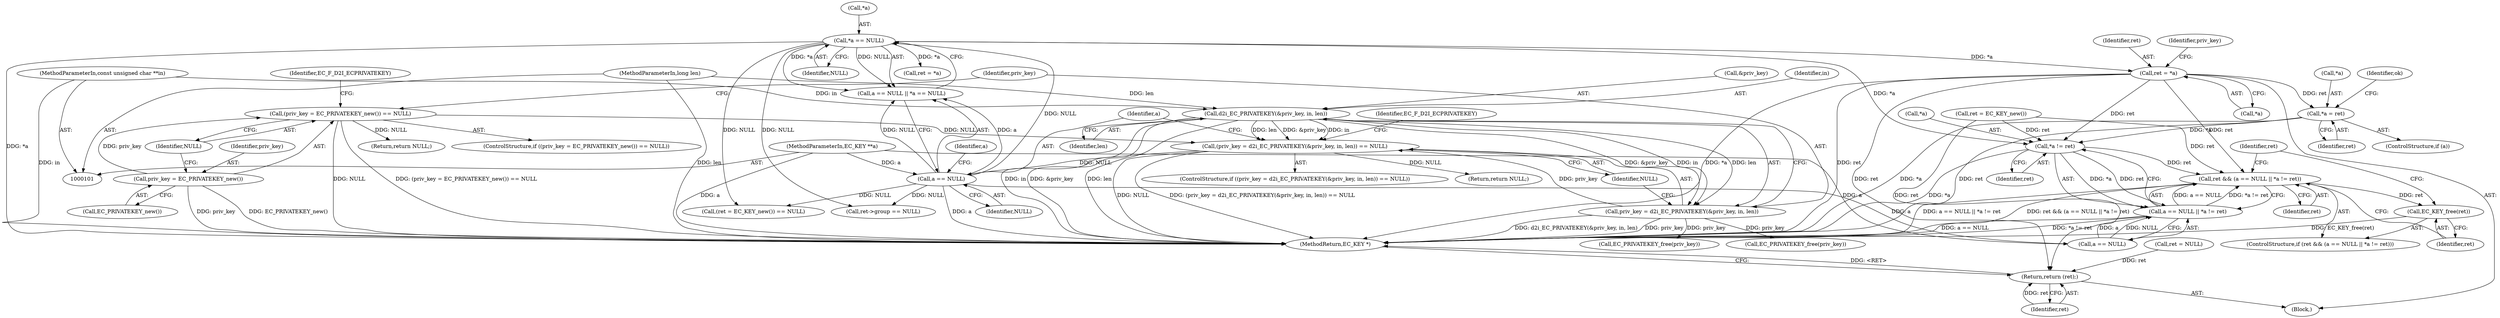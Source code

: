 digraph "0_openssl_1b4a8df38fc9ab3c089ca5765075ee53ec5bd66a@pointer" {
"1000174" [label="(Call,ret = *a)"];
"1000153" [label="(Call,*a == NULL)"];
"1000150" [label="(Call,a == NULL)"];
"1000102" [label="(MethodParameterIn,EC_KEY **a)"];
"1000131" [label="(Call,(priv_key = d2i_EC_PRIVATEKEY(&priv_key, in, len)) == NULL)"];
"1000132" [label="(Call,priv_key = d2i_EC_PRIVATEKEY(&priv_key, in, len))"];
"1000134" [label="(Call,d2i_EC_PRIVATEKEY(&priv_key, in, len))"];
"1000103" [label="(MethodParameterIn,const unsigned char **in)"];
"1000104" [label="(MethodParameterIn,long len)"];
"1000119" [label="(Call,(priv_key = EC_PRIVATEKEY_new()) == NULL)"];
"1000120" [label="(Call,priv_key = EC_PRIVATEKEY_new())"];
"1000327" [label="(Call,*a = ret)"];
"1000346" [label="(Call,*a != ret)"];
"1000340" [label="(Call,ret && (a == NULL || *a != ret))"];
"1000350" [label="(Call,EC_KEY_free(ret))"];
"1000342" [label="(Call,a == NULL || *a != ret)"];
"1000359" [label="(Return,return (ret);)"];
"1000361" [label="(MethodReturn,EC_KEY *)"];
"1000133" [label="(Identifier,priv_key)"];
"1000330" [label="(Identifier,ret)"];
"1000156" [label="(Identifier,NULL)"];
"1000359" [label="(Return,return (ret);)"];
"1000137" [label="(Identifier,in)"];
"1000128" [label="(Return,return NULL;)"];
"1000339" [label="(ControlStructure,if (ret && (a == NULL || *a != ret)))"];
"1000150" [label="(Call,a == NULL)"];
"1000200" [label="(Call,ret->group == NULL)"];
"1000134" [label="(Call,d2i_EC_PRIVATEKEY(&priv_key, in, len))"];
"1000118" [label="(ControlStructure,if ((priv_key = EC_PRIVATEKEY_new()) == NULL))"];
"1000123" [label="(Identifier,NULL)"];
"1000343" [label="(Call,a == NULL)"];
"1000342" [label="(Call,a == NULL || *a != ret)"];
"1000152" [label="(Identifier,NULL)"];
"1000155" [label="(Identifier,a)"];
"1000119" [label="(Call,(priv_key = EC_PRIVATEKEY_new()) == NULL)"];
"1000174" [label="(Call,ret = *a)"];
"1000159" [label="(Call,(ret = EC_KEY_new()) == NULL)"];
"1000142" [label="(Identifier,EC_F_D2I_ECPRIVATEKEY)"];
"1000357" [label="(Call,EC_PRIVATEKEY_free(priv_key))"];
"1000105" [label="(Block,)"];
"1000120" [label="(Call,priv_key = EC_PRIVATEKEY_new())"];
"1000327" [label="(Call,*a = ret)"];
"1000138" [label="(Identifier,len)"];
"1000126" [label="(Identifier,EC_F_D2I_ECPRIVATEKEY)"];
"1000130" [label="(ControlStructure,if ((priv_key = d2i_EC_PRIVATEKEY(&priv_key, in, len)) == NULL))"];
"1000144" [label="(Call,EC_PRIVATEKEY_free(priv_key))"];
"1000341" [label="(Identifier,ret)"];
"1000328" [label="(Call,*a)"];
"1000176" [label="(Call,*a)"];
"1000170" [label="(Call,ret = *a)"];
"1000135" [label="(Call,&priv_key)"];
"1000146" [label="(Return,return NULL;)"];
"1000103" [label="(MethodParameterIn,const unsigned char **in)"];
"1000121" [label="(Identifier,priv_key)"];
"1000351" [label="(Identifier,ret)"];
"1000332" [label="(Identifier,ok)"];
"1000139" [label="(Identifier,NULL)"];
"1000352" [label="(Call,ret = NULL)"];
"1000346" [label="(Call,*a != ret)"];
"1000175" [label="(Identifier,ret)"];
"1000180" [label="(Identifier,priv_key)"];
"1000149" [label="(Call,a == NULL || *a == NULL)"];
"1000153" [label="(Call,*a == NULL)"];
"1000102" [label="(MethodParameterIn,EC_KEY **a)"];
"1000349" [label="(Identifier,ret)"];
"1000350" [label="(Call,EC_KEY_free(ret))"];
"1000132" [label="(Call,priv_key = d2i_EC_PRIVATEKEY(&priv_key, in, len))"];
"1000340" [label="(Call,ret && (a == NULL || *a != ret))"];
"1000154" [label="(Call,*a)"];
"1000325" [label="(ControlStructure,if (a))"];
"1000122" [label="(Call,EC_PRIVATEKEY_new())"];
"1000360" [label="(Identifier,ret)"];
"1000160" [label="(Call,ret = EC_KEY_new())"];
"1000353" [label="(Identifier,ret)"];
"1000131" [label="(Call,(priv_key = d2i_EC_PRIVATEKEY(&priv_key, in, len)) == NULL)"];
"1000104" [label="(MethodParameterIn,long len)"];
"1000151" [label="(Identifier,a)"];
"1000347" [label="(Call,*a)"];
"1000174" -> "1000105"  [label="AST: "];
"1000174" -> "1000176"  [label="CFG: "];
"1000175" -> "1000174"  [label="AST: "];
"1000176" -> "1000174"  [label="AST: "];
"1000180" -> "1000174"  [label="CFG: "];
"1000174" -> "1000361"  [label="DDG: *a"];
"1000174" -> "1000361"  [label="DDG: ret"];
"1000153" -> "1000174"  [label="DDG: *a"];
"1000174" -> "1000327"  [label="DDG: ret"];
"1000174" -> "1000340"  [label="DDG: ret"];
"1000174" -> "1000346"  [label="DDG: ret"];
"1000174" -> "1000359"  [label="DDG: ret"];
"1000153" -> "1000149"  [label="AST: "];
"1000153" -> "1000156"  [label="CFG: "];
"1000154" -> "1000153"  [label="AST: "];
"1000156" -> "1000153"  [label="AST: "];
"1000149" -> "1000153"  [label="CFG: "];
"1000153" -> "1000361"  [label="DDG: *a"];
"1000153" -> "1000149"  [label="DDG: *a"];
"1000153" -> "1000149"  [label="DDG: NULL"];
"1000150" -> "1000153"  [label="DDG: NULL"];
"1000153" -> "1000159"  [label="DDG: NULL"];
"1000153" -> "1000170"  [label="DDG: *a"];
"1000153" -> "1000200"  [label="DDG: NULL"];
"1000153" -> "1000346"  [label="DDG: *a"];
"1000150" -> "1000149"  [label="AST: "];
"1000150" -> "1000152"  [label="CFG: "];
"1000151" -> "1000150"  [label="AST: "];
"1000152" -> "1000150"  [label="AST: "];
"1000155" -> "1000150"  [label="CFG: "];
"1000149" -> "1000150"  [label="CFG: "];
"1000150" -> "1000361"  [label="DDG: a"];
"1000150" -> "1000149"  [label="DDG: a"];
"1000150" -> "1000149"  [label="DDG: NULL"];
"1000102" -> "1000150"  [label="DDG: a"];
"1000131" -> "1000150"  [label="DDG: NULL"];
"1000150" -> "1000159"  [label="DDG: NULL"];
"1000150" -> "1000200"  [label="DDG: NULL"];
"1000150" -> "1000343"  [label="DDG: a"];
"1000102" -> "1000101"  [label="AST: "];
"1000102" -> "1000361"  [label="DDG: a"];
"1000102" -> "1000343"  [label="DDG: a"];
"1000131" -> "1000130"  [label="AST: "];
"1000131" -> "1000139"  [label="CFG: "];
"1000132" -> "1000131"  [label="AST: "];
"1000139" -> "1000131"  [label="AST: "];
"1000142" -> "1000131"  [label="CFG: "];
"1000151" -> "1000131"  [label="CFG: "];
"1000131" -> "1000361"  [label="DDG: NULL"];
"1000131" -> "1000361"  [label="DDG: (priv_key = d2i_EC_PRIVATEKEY(&priv_key, in, len)) == NULL"];
"1000132" -> "1000131"  [label="DDG: priv_key"];
"1000134" -> "1000131"  [label="DDG: &priv_key"];
"1000134" -> "1000131"  [label="DDG: in"];
"1000134" -> "1000131"  [label="DDG: len"];
"1000119" -> "1000131"  [label="DDG: NULL"];
"1000131" -> "1000146"  [label="DDG: NULL"];
"1000132" -> "1000134"  [label="CFG: "];
"1000133" -> "1000132"  [label="AST: "];
"1000134" -> "1000132"  [label="AST: "];
"1000139" -> "1000132"  [label="CFG: "];
"1000132" -> "1000361"  [label="DDG: d2i_EC_PRIVATEKEY(&priv_key, in, len)"];
"1000132" -> "1000361"  [label="DDG: priv_key"];
"1000134" -> "1000132"  [label="DDG: &priv_key"];
"1000134" -> "1000132"  [label="DDG: in"];
"1000134" -> "1000132"  [label="DDG: len"];
"1000132" -> "1000144"  [label="DDG: priv_key"];
"1000132" -> "1000357"  [label="DDG: priv_key"];
"1000134" -> "1000138"  [label="CFG: "];
"1000135" -> "1000134"  [label="AST: "];
"1000137" -> "1000134"  [label="AST: "];
"1000138" -> "1000134"  [label="AST: "];
"1000134" -> "1000361"  [label="DDG: &priv_key"];
"1000134" -> "1000361"  [label="DDG: len"];
"1000134" -> "1000361"  [label="DDG: in"];
"1000103" -> "1000134"  [label="DDG: in"];
"1000104" -> "1000134"  [label="DDG: len"];
"1000103" -> "1000101"  [label="AST: "];
"1000103" -> "1000361"  [label="DDG: in"];
"1000104" -> "1000101"  [label="AST: "];
"1000104" -> "1000361"  [label="DDG: len"];
"1000119" -> "1000118"  [label="AST: "];
"1000119" -> "1000123"  [label="CFG: "];
"1000120" -> "1000119"  [label="AST: "];
"1000123" -> "1000119"  [label="AST: "];
"1000126" -> "1000119"  [label="CFG: "];
"1000133" -> "1000119"  [label="CFG: "];
"1000119" -> "1000361"  [label="DDG: NULL"];
"1000119" -> "1000361"  [label="DDG: (priv_key = EC_PRIVATEKEY_new()) == NULL"];
"1000120" -> "1000119"  [label="DDG: priv_key"];
"1000119" -> "1000128"  [label="DDG: NULL"];
"1000120" -> "1000122"  [label="CFG: "];
"1000121" -> "1000120"  [label="AST: "];
"1000122" -> "1000120"  [label="AST: "];
"1000123" -> "1000120"  [label="CFG: "];
"1000120" -> "1000361"  [label="DDG: priv_key"];
"1000120" -> "1000361"  [label="DDG: EC_PRIVATEKEY_new()"];
"1000327" -> "1000325"  [label="AST: "];
"1000327" -> "1000330"  [label="CFG: "];
"1000328" -> "1000327"  [label="AST: "];
"1000330" -> "1000327"  [label="AST: "];
"1000332" -> "1000327"  [label="CFG: "];
"1000327" -> "1000361"  [label="DDG: *a"];
"1000327" -> "1000361"  [label="DDG: ret"];
"1000327" -> "1000346"  [label="DDG: *a"];
"1000346" -> "1000342"  [label="AST: "];
"1000346" -> "1000349"  [label="CFG: "];
"1000347" -> "1000346"  [label="AST: "];
"1000349" -> "1000346"  [label="AST: "];
"1000342" -> "1000346"  [label="CFG: "];
"1000346" -> "1000361"  [label="DDG: *a"];
"1000346" -> "1000340"  [label="DDG: ret"];
"1000346" -> "1000342"  [label="DDG: *a"];
"1000346" -> "1000342"  [label="DDG: ret"];
"1000160" -> "1000346"  [label="DDG: ret"];
"1000340" -> "1000339"  [label="AST: "];
"1000340" -> "1000341"  [label="CFG: "];
"1000340" -> "1000342"  [label="CFG: "];
"1000341" -> "1000340"  [label="AST: "];
"1000342" -> "1000340"  [label="AST: "];
"1000351" -> "1000340"  [label="CFG: "];
"1000353" -> "1000340"  [label="CFG: "];
"1000340" -> "1000361"  [label="DDG: a == NULL || *a != ret"];
"1000340" -> "1000361"  [label="DDG: ret && (a == NULL || *a != ret)"];
"1000160" -> "1000340"  [label="DDG: ret"];
"1000342" -> "1000340"  [label="DDG: a == NULL"];
"1000342" -> "1000340"  [label="DDG: *a != ret"];
"1000340" -> "1000350"  [label="DDG: ret"];
"1000350" -> "1000339"  [label="AST: "];
"1000350" -> "1000351"  [label="CFG: "];
"1000351" -> "1000350"  [label="AST: "];
"1000353" -> "1000350"  [label="CFG: "];
"1000350" -> "1000361"  [label="DDG: EC_KEY_free(ret)"];
"1000342" -> "1000343"  [label="CFG: "];
"1000343" -> "1000342"  [label="AST: "];
"1000342" -> "1000361"  [label="DDG: a == NULL"];
"1000342" -> "1000361"  [label="DDG: *a != ret"];
"1000343" -> "1000342"  [label="DDG: a"];
"1000343" -> "1000342"  [label="DDG: NULL"];
"1000359" -> "1000105"  [label="AST: "];
"1000359" -> "1000360"  [label="CFG: "];
"1000360" -> "1000359"  [label="AST: "];
"1000361" -> "1000359"  [label="CFG: "];
"1000359" -> "1000361"  [label="DDG: <RET>"];
"1000360" -> "1000359"  [label="DDG: ret"];
"1000352" -> "1000359"  [label="DDG: ret"];
"1000160" -> "1000359"  [label="DDG: ret"];
}
